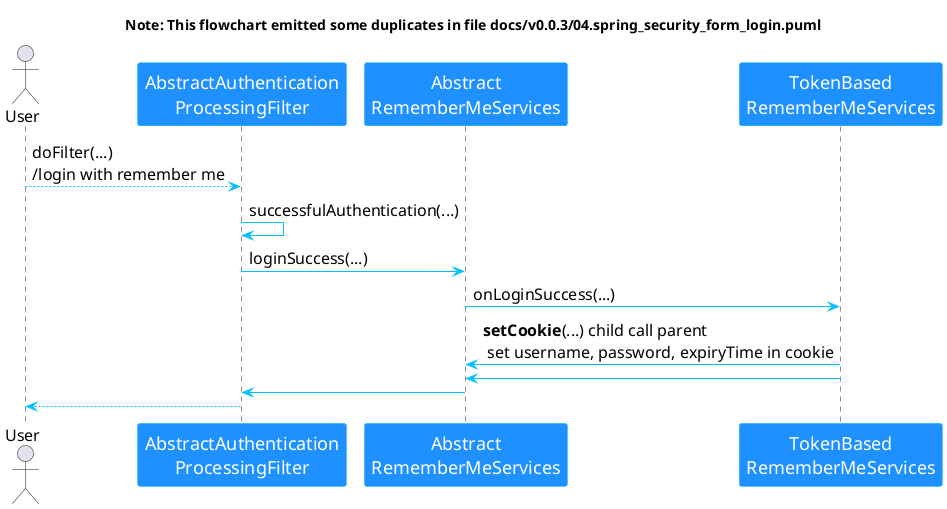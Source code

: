 @startuml
' The following is the global default style (do not use Fira Code font, otherwise the Chinese will not be displayed)
skinparam DefaultFontName Microsoft YaHei
skinparam DefaultFontSize 16
skinparam ArrowColor DeepSkyBlue
' The following is the style of the actor (class)
skinparam ParticipantFontColor White
skinparam ParticipantBorderColor DeepSkyBlue
skinparam ParticipantBackgroundColor DodgerBlue
skinparam ParticipantFontSize 18
' Here is the flowchart code
title Note: This flowchart emitted some duplicates in file docs/v0.0.3/04.spring_security_form_login.puml
actor User
User --> "AbstractAuthentication\nProcessingFilter": doFilter(...)\n/login with remember me
"AbstractAuthentication\nProcessingFilter" -> "AbstractAuthentication\nProcessingFilter": successfulAuthentication(...)
"AbstractAuthentication\nProcessingFilter" -> "Abstract\nRememberMeServices": loginSuccess(...)
"Abstract\nRememberMeServices" -> "TokenBased\nRememberMeServices": onLoginSuccess(...)
"Abstract\nRememberMeServices" <- "TokenBased\nRememberMeServices": **setCookie**(...) child call parent\n set username, password, expiryTime in cookie
"Abstract\nRememberMeServices" <- "TokenBased\nRememberMeServices":
"AbstractAuthentication\nProcessingFilter" <- "Abstract\nRememberMeServices":
User <-- "AbstractAuthentication\nProcessingFilter"
@enduml
